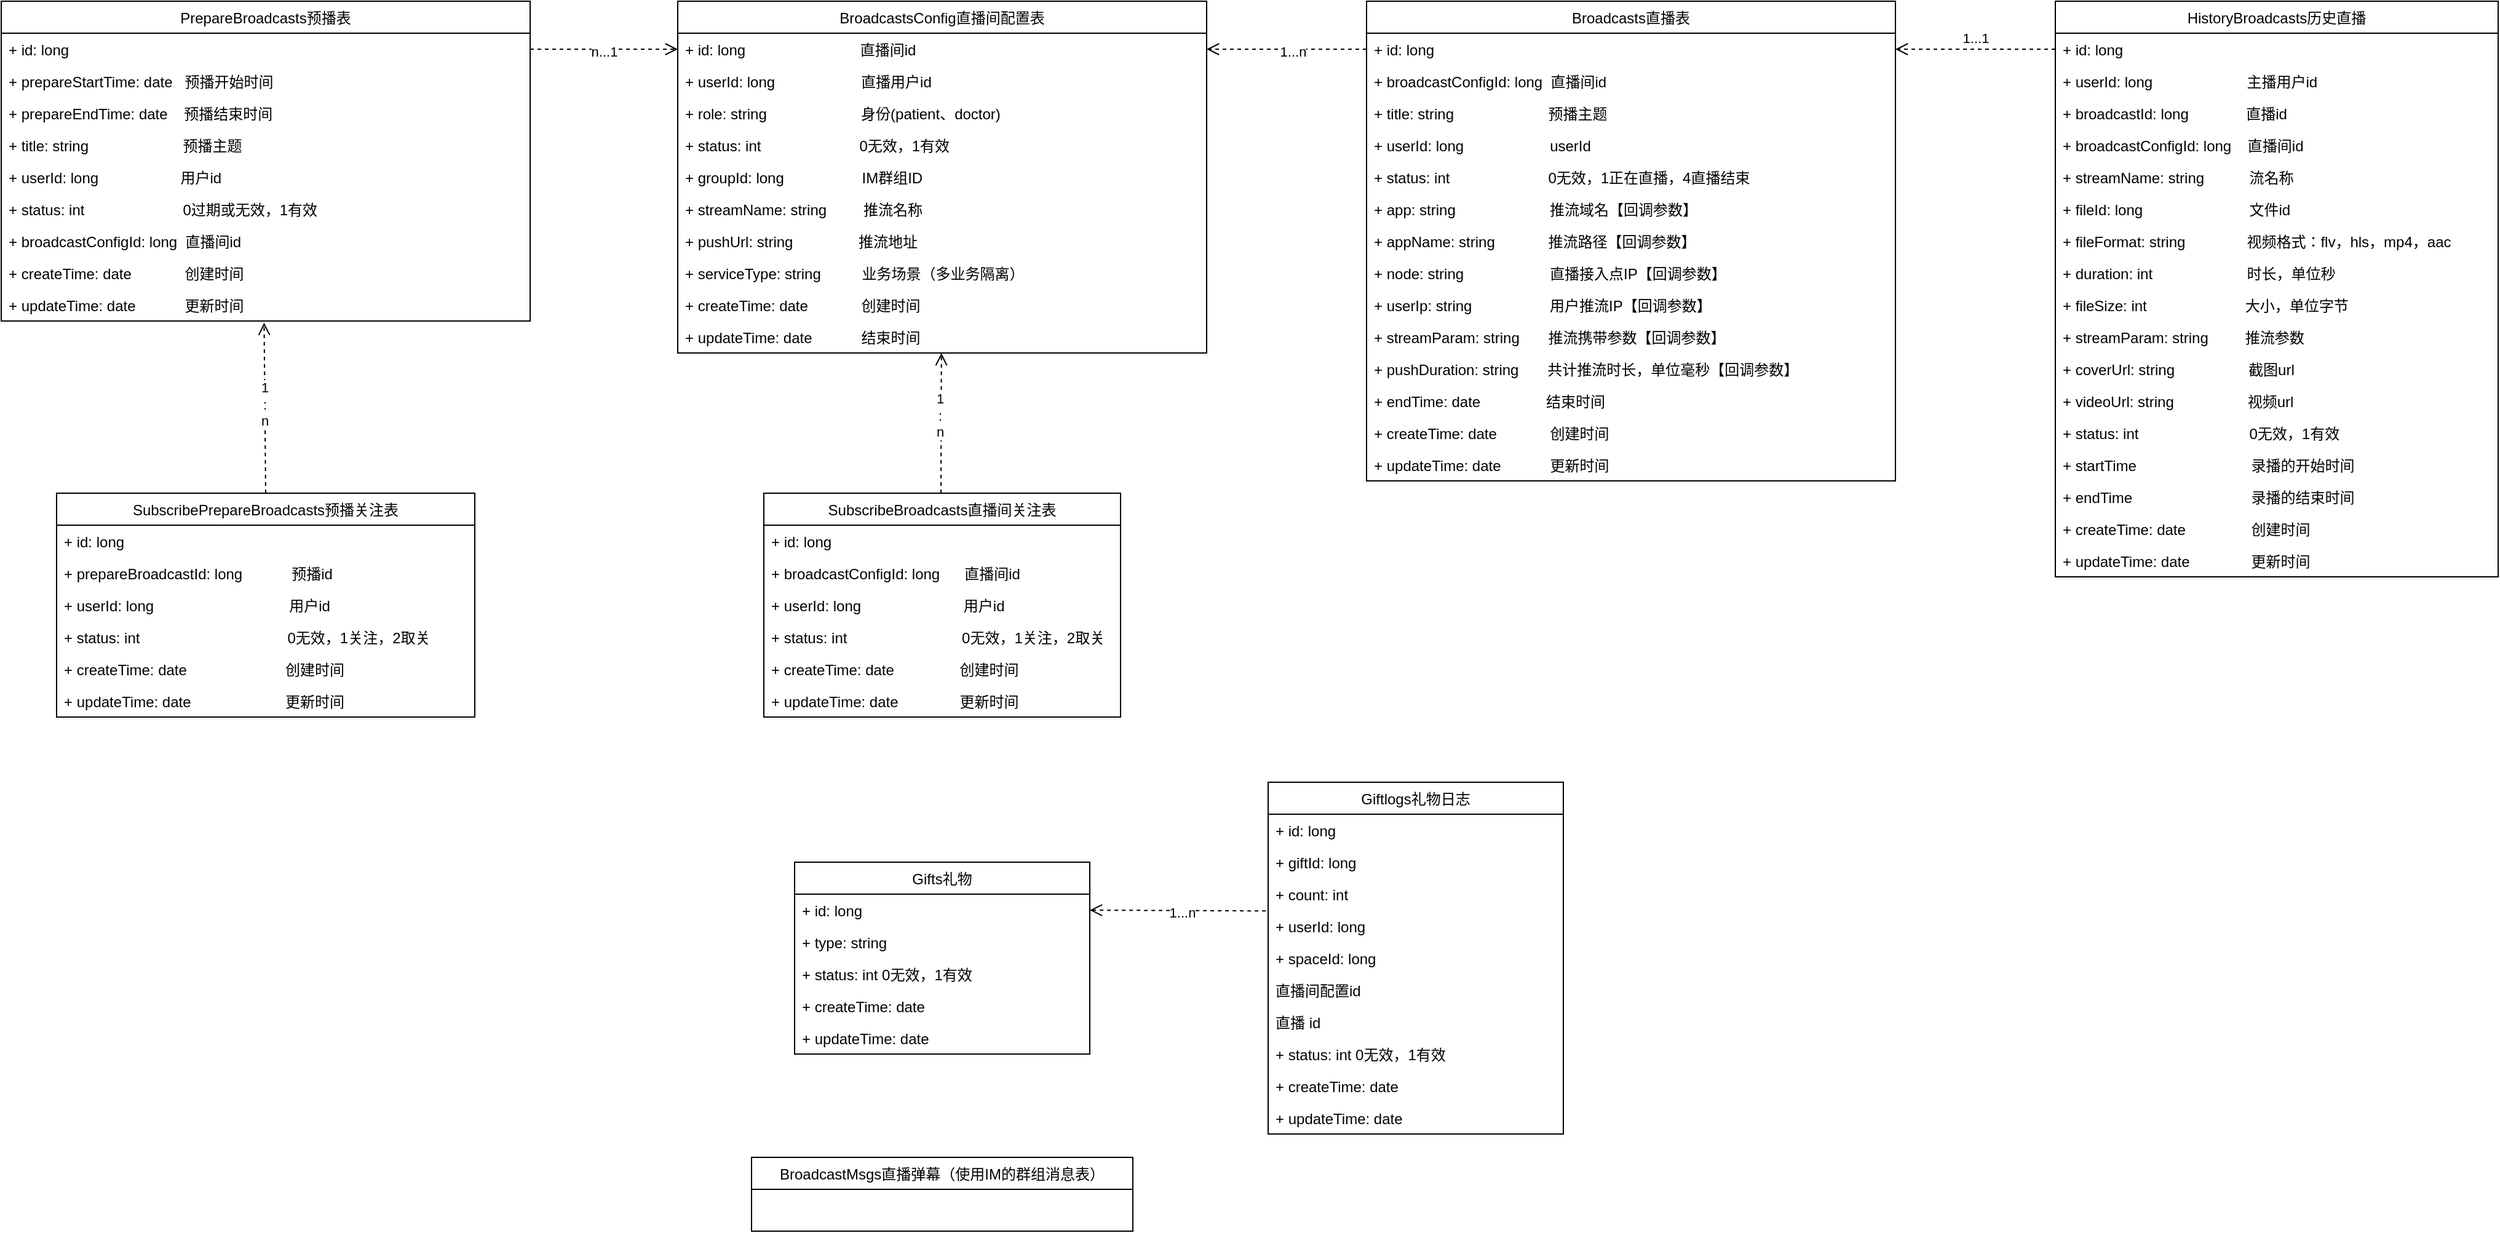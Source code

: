 <mxfile version="13.1.11" type="github">
  <diagram id="NYbHi9VWummK1k-Ksz4C" name="Page-1">
    <mxGraphModel dx="2687" dy="1718" grid="1" gridSize="10" guides="1" tooltips="1" connect="1" arrows="1" fold="1" page="1" pageScale="1" pageWidth="827" pageHeight="1169" math="0" shadow="0">
      <root>
        <mxCell id="0" />
        <mxCell id="1" parent="0" />
        <mxCell id="_Sg_oN3kfxwypQQNNQwl-181" value="BroadcastsConfig直播间配置表" style="swimlane;fontStyle=0;childLayout=stackLayout;horizontal=1;startSize=26;fillColor=none;horizontalStack=0;resizeParent=1;resizeParentMax=0;resizeLast=0;collapsible=1;marginBottom=0;" vertex="1" parent="1">
          <mxGeometry x="-280" y="-80" width="430" height="286" as="geometry" />
        </mxCell>
        <mxCell id="_Sg_oN3kfxwypQQNNQwl-182" value="+ id: long                            直播间id" style="text;strokeColor=none;fillColor=none;align=left;verticalAlign=top;spacingLeft=4;spacingRight=4;overflow=hidden;rotatable=0;points=[[0,0.5],[1,0.5]];portConstraint=eastwest;" vertex="1" parent="_Sg_oN3kfxwypQQNNQwl-181">
          <mxGeometry y="26" width="430" height="26" as="geometry" />
        </mxCell>
        <mxCell id="_Sg_oN3kfxwypQQNNQwl-201" value="+ userId: long                     直播用户id" style="text;strokeColor=none;fillColor=none;align=left;verticalAlign=top;spacingLeft=4;spacingRight=4;overflow=hidden;rotatable=0;points=[[0,0.5],[1,0.5]];portConstraint=eastwest;" vertex="1" parent="_Sg_oN3kfxwypQQNNQwl-181">
          <mxGeometry y="52" width="430" height="26" as="geometry" />
        </mxCell>
        <mxCell id="_Sg_oN3kfxwypQQNNQwl-186" value="+ role: string                       身份(patient、doctor)" style="text;strokeColor=none;fillColor=none;align=left;verticalAlign=top;spacingLeft=4;spacingRight=4;overflow=hidden;rotatable=0;points=[[0,0.5],[1,0.5]];portConstraint=eastwest;" vertex="1" parent="_Sg_oN3kfxwypQQNNQwl-181">
          <mxGeometry y="78" width="430" height="26" as="geometry" />
        </mxCell>
        <mxCell id="_Sg_oN3kfxwypQQNNQwl-187" value="+ status: int                        0无效，1有效" style="text;strokeColor=none;fillColor=none;align=left;verticalAlign=top;spacingLeft=4;spacingRight=4;overflow=hidden;rotatable=0;points=[[0,0.5],[1,0.5]];portConstraint=eastwest;" vertex="1" parent="_Sg_oN3kfxwypQQNNQwl-181">
          <mxGeometry y="104" width="430" height="26" as="geometry" />
        </mxCell>
        <mxCell id="_Sg_oN3kfxwypQQNNQwl-189" value="+ groupId: long                   IM群组ID" style="text;strokeColor=none;fillColor=none;align=left;verticalAlign=top;spacingLeft=4;spacingRight=4;overflow=hidden;rotatable=0;points=[[0,0.5],[1,0.5]];portConstraint=eastwest;" vertex="1" parent="_Sg_oN3kfxwypQQNNQwl-181">
          <mxGeometry y="130" width="430" height="26" as="geometry" />
        </mxCell>
        <mxCell id="_Sg_oN3kfxwypQQNNQwl-202" value="+ streamName: string         推流名称" style="text;strokeColor=none;fillColor=none;align=left;verticalAlign=top;spacingLeft=4;spacingRight=4;overflow=hidden;rotatable=0;points=[[0,0.5],[1,0.5]];portConstraint=eastwest;" vertex="1" parent="_Sg_oN3kfxwypQQNNQwl-181">
          <mxGeometry y="156" width="430" height="26" as="geometry" />
        </mxCell>
        <mxCell id="_Sg_oN3kfxwypQQNNQwl-205" value="+ pushUrl: string                推流地址" style="text;strokeColor=none;fillColor=none;align=left;verticalAlign=top;spacingLeft=4;spacingRight=4;overflow=hidden;rotatable=0;points=[[0,0.5],[1,0.5]];portConstraint=eastwest;" vertex="1" parent="_Sg_oN3kfxwypQQNNQwl-181">
          <mxGeometry y="182" width="430" height="26" as="geometry" />
        </mxCell>
        <mxCell id="_Sg_oN3kfxwypQQNNQwl-192" value="+ serviceType: string          业务场景（多业务隔离）" style="text;strokeColor=none;fillColor=none;align=left;verticalAlign=top;spacingLeft=4;spacingRight=4;overflow=hidden;rotatable=0;points=[[0,0.5],[1,0.5]];portConstraint=eastwest;" vertex="1" parent="_Sg_oN3kfxwypQQNNQwl-181">
          <mxGeometry y="208" width="430" height="26" as="geometry" />
        </mxCell>
        <mxCell id="_Sg_oN3kfxwypQQNNQwl-198" value="+ createTime: date             创建时间" style="text;strokeColor=none;fillColor=none;align=left;verticalAlign=top;spacingLeft=4;spacingRight=4;overflow=hidden;rotatable=0;points=[[0,0.5],[1,0.5]];portConstraint=eastwest;" vertex="1" parent="_Sg_oN3kfxwypQQNNQwl-181">
          <mxGeometry y="234" width="430" height="26" as="geometry" />
        </mxCell>
        <mxCell id="_Sg_oN3kfxwypQQNNQwl-199" value="+ updateTime: date            结束时间" style="text;strokeColor=none;fillColor=none;align=left;verticalAlign=top;spacingLeft=4;spacingRight=4;overflow=hidden;rotatable=0;points=[[0,0.5],[1,0.5]];portConstraint=eastwest;" vertex="1" parent="_Sg_oN3kfxwypQQNNQwl-181">
          <mxGeometry y="260" width="430" height="26" as="geometry" />
        </mxCell>
        <mxCell id="_Sg_oN3kfxwypQQNNQwl-207" value="n...1" style="html=1;verticalAlign=bottom;endArrow=open;dashed=1;endSize=8;entryX=0;entryY=0.5;entryDx=0;entryDy=0;exitX=1;exitY=0.5;exitDx=0;exitDy=0;" edge="1" parent="1" source="_Sg_oN3kfxwypQQNNQwl-163" target="_Sg_oN3kfxwypQQNNQwl-182">
          <mxGeometry y="-11" relative="1" as="geometry">
            <mxPoint x="-300" y="-10" as="sourcePoint" />
            <mxPoint x="-340" y="40" as="targetPoint" />
            <mxPoint as="offset" />
          </mxGeometry>
        </mxCell>
        <mxCell id="_Sg_oN3kfxwypQQNNQwl-162" value="PrepareBroadcasts预播表" style="swimlane;fontStyle=0;childLayout=stackLayout;horizontal=1;startSize=26;fillColor=none;horizontalStack=0;resizeParent=1;resizeParentMax=0;resizeLast=0;collapsible=1;marginBottom=0;" vertex="1" parent="1">
          <mxGeometry x="-830" y="-80" width="430" height="260" as="geometry" />
        </mxCell>
        <mxCell id="_Sg_oN3kfxwypQQNNQwl-163" value="+ id: long" style="text;strokeColor=none;fillColor=none;align=left;verticalAlign=top;spacingLeft=4;spacingRight=4;overflow=hidden;rotatable=0;points=[[0,0.5],[1,0.5]];portConstraint=eastwest;" vertex="1" parent="_Sg_oN3kfxwypQQNNQwl-162">
          <mxGeometry y="26" width="430" height="26" as="geometry" />
        </mxCell>
        <mxCell id="_Sg_oN3kfxwypQQNNQwl-164" value="+ prepareStartTime: date   预播开始时间" style="text;strokeColor=none;fillColor=none;align=left;verticalAlign=top;spacingLeft=4;spacingRight=4;overflow=hidden;rotatable=0;points=[[0,0.5],[1,0.5]];portConstraint=eastwest;" vertex="1" parent="_Sg_oN3kfxwypQQNNQwl-162">
          <mxGeometry y="52" width="430" height="26" as="geometry" />
        </mxCell>
        <mxCell id="_Sg_oN3kfxwypQQNNQwl-165" value="+ prepareEndTime: date    预播结束时间" style="text;strokeColor=none;fillColor=none;align=left;verticalAlign=top;spacingLeft=4;spacingRight=4;overflow=hidden;rotatable=0;points=[[0,0.5],[1,0.5]];portConstraint=eastwest;" vertex="1" parent="_Sg_oN3kfxwypQQNNQwl-162">
          <mxGeometry y="78" width="430" height="26" as="geometry" />
        </mxCell>
        <mxCell id="_Sg_oN3kfxwypQQNNQwl-166" value="+ title: string                       预播主题" style="text;strokeColor=none;fillColor=none;align=left;verticalAlign=top;spacingLeft=4;spacingRight=4;overflow=hidden;rotatable=0;points=[[0,0.5],[1,0.5]];portConstraint=eastwest;" vertex="1" parent="_Sg_oN3kfxwypQQNNQwl-162">
          <mxGeometry y="104" width="430" height="26" as="geometry" />
        </mxCell>
        <mxCell id="_Sg_oN3kfxwypQQNNQwl-167" value="+ userId: long                    用户id" style="text;strokeColor=none;fillColor=none;align=left;verticalAlign=top;spacingLeft=4;spacingRight=4;overflow=hidden;rotatable=0;points=[[0,0.5],[1,0.5]];portConstraint=eastwest;" vertex="1" parent="_Sg_oN3kfxwypQQNNQwl-162">
          <mxGeometry y="130" width="430" height="26" as="geometry" />
        </mxCell>
        <mxCell id="_Sg_oN3kfxwypQQNNQwl-168" value="+ status: int                        0过期或无效，1有效" style="text;strokeColor=none;fillColor=none;align=left;verticalAlign=top;spacingLeft=4;spacingRight=4;overflow=hidden;rotatable=0;points=[[0,0.5],[1,0.5]];portConstraint=eastwest;" vertex="1" parent="_Sg_oN3kfxwypQQNNQwl-162">
          <mxGeometry y="156" width="430" height="26" as="geometry" />
        </mxCell>
        <mxCell id="_Sg_oN3kfxwypQQNNQwl-169" value="+ broadcastConfigId: long  直播间id" style="text;strokeColor=none;fillColor=none;align=left;verticalAlign=top;spacingLeft=4;spacingRight=4;overflow=hidden;rotatable=0;points=[[0,0.5],[1,0.5]];portConstraint=eastwest;" vertex="1" parent="_Sg_oN3kfxwypQQNNQwl-162">
          <mxGeometry y="182" width="430" height="26" as="geometry" />
        </mxCell>
        <mxCell id="_Sg_oN3kfxwypQQNNQwl-179" value="+ createTime: date             创建时间" style="text;strokeColor=none;fillColor=none;align=left;verticalAlign=top;spacingLeft=4;spacingRight=4;overflow=hidden;rotatable=0;points=[[0,0.5],[1,0.5]];portConstraint=eastwest;" vertex="1" parent="_Sg_oN3kfxwypQQNNQwl-162">
          <mxGeometry y="208" width="430" height="26" as="geometry" />
        </mxCell>
        <mxCell id="_Sg_oN3kfxwypQQNNQwl-180" value="+ updateTime: date            更新时间" style="text;strokeColor=none;fillColor=none;align=left;verticalAlign=top;spacingLeft=4;spacingRight=4;overflow=hidden;rotatable=0;points=[[0,0.5],[1,0.5]];portConstraint=eastwest;" vertex="1" parent="_Sg_oN3kfxwypQQNNQwl-162">
          <mxGeometry y="234" width="430" height="26" as="geometry" />
        </mxCell>
        <mxCell id="_Sg_oN3kfxwypQQNNQwl-1" value="Broadcasts直播表" style="swimlane;fontStyle=0;childLayout=stackLayout;horizontal=1;startSize=26;fillColor=none;horizontalStack=0;resizeParent=1;resizeParentMax=0;resizeLast=0;collapsible=1;marginBottom=0;" vertex="1" parent="1">
          <mxGeometry x="280" y="-80" width="430" height="390" as="geometry" />
        </mxCell>
        <mxCell id="_Sg_oN3kfxwypQQNNQwl-2" value="+ id: long" style="text;strokeColor=none;fillColor=none;align=left;verticalAlign=top;spacingLeft=4;spacingRight=4;overflow=hidden;rotatable=0;points=[[0,0.5],[1,0.5]];portConstraint=eastwest;" vertex="1" parent="_Sg_oN3kfxwypQQNNQwl-1">
          <mxGeometry y="26" width="430" height="26" as="geometry" />
        </mxCell>
        <mxCell id="_Sg_oN3kfxwypQQNNQwl-203" value="+ broadcastConfigId: long  直播间id" style="text;strokeColor=none;fillColor=none;align=left;verticalAlign=top;spacingLeft=4;spacingRight=4;overflow=hidden;rotatable=0;points=[[0,0.5],[1,0.5]];portConstraint=eastwest;" vertex="1" parent="_Sg_oN3kfxwypQQNNQwl-1">
          <mxGeometry y="52" width="430" height="26" as="geometry" />
        </mxCell>
        <mxCell id="_Sg_oN3kfxwypQQNNQwl-5" value="+ title: string                       预播主题" style="text;strokeColor=none;fillColor=none;align=left;verticalAlign=top;spacingLeft=4;spacingRight=4;overflow=hidden;rotatable=0;points=[[0,0.5],[1,0.5]];portConstraint=eastwest;" vertex="1" parent="_Sg_oN3kfxwypQQNNQwl-1">
          <mxGeometry y="78" width="430" height="26" as="geometry" />
        </mxCell>
        <mxCell id="_Sg_oN3kfxwypQQNNQwl-42" value="+ userId: long                     userId" style="text;strokeColor=none;fillColor=none;align=left;verticalAlign=top;spacingLeft=4;spacingRight=4;overflow=hidden;rotatable=0;points=[[0,0.5],[1,0.5]];portConstraint=eastwest;" vertex="1" parent="_Sg_oN3kfxwypQQNNQwl-1">
          <mxGeometry y="104" width="430" height="26" as="geometry" />
        </mxCell>
        <mxCell id="_Sg_oN3kfxwypQQNNQwl-6" value="+ status: int                        0无效，1正在直播，4直播结束" style="text;strokeColor=none;fillColor=none;align=left;verticalAlign=top;spacingLeft=4;spacingRight=4;overflow=hidden;rotatable=0;points=[[0,0.5],[1,0.5]];portConstraint=eastwest;" vertex="1" parent="_Sg_oN3kfxwypQQNNQwl-1">
          <mxGeometry y="130" width="430" height="26" as="geometry" />
        </mxCell>
        <mxCell id="_Sg_oN3kfxwypQQNNQwl-114" value="+ app: string                       推流域名【回调参数】" style="text;strokeColor=none;fillColor=none;align=left;verticalAlign=top;spacingLeft=4;spacingRight=4;overflow=hidden;rotatable=0;points=[[0,0.5],[1,0.5]];portConstraint=eastwest;" vertex="1" parent="_Sg_oN3kfxwypQQNNQwl-1">
          <mxGeometry y="156" width="430" height="26" as="geometry" />
        </mxCell>
        <mxCell id="_Sg_oN3kfxwypQQNNQwl-118" value="+ appName: string             推流路径【回调参数】" style="text;strokeColor=none;fillColor=none;align=left;verticalAlign=top;spacingLeft=4;spacingRight=4;overflow=hidden;rotatable=0;points=[[0,0.5],[1,0.5]];portConstraint=eastwest;" vertex="1" parent="_Sg_oN3kfxwypQQNNQwl-1">
          <mxGeometry y="182" width="430" height="26" as="geometry" />
        </mxCell>
        <mxCell id="_Sg_oN3kfxwypQQNNQwl-119" value="+ node: string                     直播接入点IP【回调参数】" style="text;strokeColor=none;fillColor=none;align=left;verticalAlign=top;spacingLeft=4;spacingRight=4;overflow=hidden;rotatable=0;points=[[0,0.5],[1,0.5]];portConstraint=eastwest;" vertex="1" parent="_Sg_oN3kfxwypQQNNQwl-1">
          <mxGeometry y="208" width="430" height="26" as="geometry" />
        </mxCell>
        <mxCell id="_Sg_oN3kfxwypQQNNQwl-120" value="+ userIp: string                   用户推流IP【回调参数】" style="text;strokeColor=none;fillColor=none;align=left;verticalAlign=top;spacingLeft=4;spacingRight=4;overflow=hidden;rotatable=0;points=[[0,0.5],[1,0.5]];portConstraint=eastwest;" vertex="1" parent="_Sg_oN3kfxwypQQNNQwl-1">
          <mxGeometry y="234" width="430" height="26" as="geometry" />
        </mxCell>
        <mxCell id="_Sg_oN3kfxwypQQNNQwl-121" value="+ streamParam: string       推流携带参数【回调参数】" style="text;strokeColor=none;fillColor=none;align=left;verticalAlign=top;spacingLeft=4;spacingRight=4;overflow=hidden;rotatable=0;points=[[0,0.5],[1,0.5]];portConstraint=eastwest;" vertex="1" parent="_Sg_oN3kfxwypQQNNQwl-1">
          <mxGeometry y="260" width="430" height="26" as="geometry" />
        </mxCell>
        <mxCell id="_Sg_oN3kfxwypQQNNQwl-123" value="+ pushDuration: string       共计推流时长，单位毫秒【回调参数】" style="text;strokeColor=none;fillColor=none;align=left;verticalAlign=top;spacingLeft=4;spacingRight=4;overflow=hidden;rotatable=0;points=[[0,0.5],[1,0.5]];portConstraint=eastwest;" vertex="1" parent="_Sg_oN3kfxwypQQNNQwl-1">
          <mxGeometry y="286" width="430" height="26" as="geometry" />
        </mxCell>
        <mxCell id="_Sg_oN3kfxwypQQNNQwl-4" value="+ endTime: date                结束时间" style="text;strokeColor=none;fillColor=none;align=left;verticalAlign=top;spacingLeft=4;spacingRight=4;overflow=hidden;rotatable=0;points=[[0,0.5],[1,0.5]];portConstraint=eastwest;" vertex="1" parent="_Sg_oN3kfxwypQQNNQwl-1">
          <mxGeometry y="312" width="430" height="26" as="geometry" />
        </mxCell>
        <mxCell id="_Sg_oN3kfxwypQQNNQwl-17" value="+ createTime: date             创建时间" style="text;strokeColor=none;fillColor=none;align=left;verticalAlign=top;spacingLeft=4;spacingRight=4;overflow=hidden;rotatable=0;points=[[0,0.5],[1,0.5]];portConstraint=eastwest;" vertex="1" parent="_Sg_oN3kfxwypQQNNQwl-1">
          <mxGeometry y="338" width="430" height="26" as="geometry" />
        </mxCell>
        <mxCell id="_Sg_oN3kfxwypQQNNQwl-18" value="+ updateTime: date            更新时间" style="text;strokeColor=none;fillColor=none;align=left;verticalAlign=top;spacingLeft=4;spacingRight=4;overflow=hidden;rotatable=0;points=[[0,0.5],[1,0.5]];portConstraint=eastwest;" vertex="1" parent="_Sg_oN3kfxwypQQNNQwl-1">
          <mxGeometry y="364" width="430" height="26" as="geometry" />
        </mxCell>
        <mxCell id="_Sg_oN3kfxwypQQNNQwl-208" value="1...n" style="html=1;verticalAlign=bottom;endArrow=open;dashed=1;endSize=8;entryX=1;entryY=0.5;entryDx=0;entryDy=0;exitX=0;exitY=0.5;exitDx=0;exitDy=0;" edge="1" parent="1" source="_Sg_oN3kfxwypQQNNQwl-2" target="_Sg_oN3kfxwypQQNNQwl-182">
          <mxGeometry x="-0.077" y="11" relative="1" as="geometry">
            <mxPoint y="270" as="sourcePoint" />
            <mxPoint x="50" y="300" as="targetPoint" />
            <mxPoint as="offset" />
          </mxGeometry>
        </mxCell>
        <mxCell id="_Sg_oN3kfxwypQQNNQwl-22" value="HistoryBroadcasts历史直播" style="swimlane;fontStyle=0;childLayout=stackLayout;horizontal=1;startSize=26;fillColor=none;horizontalStack=0;resizeParent=1;resizeParentMax=0;resizeLast=0;collapsible=1;marginBottom=0;" vertex="1" parent="1">
          <mxGeometry x="840" y="-80" width="360" height="468" as="geometry" />
        </mxCell>
        <mxCell id="_Sg_oN3kfxwypQQNNQwl-23" value="+ id: long" style="text;strokeColor=none;fillColor=none;align=left;verticalAlign=top;spacingLeft=4;spacingRight=4;overflow=hidden;rotatable=0;points=[[0,0.5],[1,0.5]];portConstraint=eastwest;" vertex="1" parent="_Sg_oN3kfxwypQQNNQwl-22">
          <mxGeometry y="26" width="360" height="26" as="geometry" />
        </mxCell>
        <mxCell id="_Sg_oN3kfxwypQQNNQwl-24" value="+ userId: long                       主播用户id" style="text;strokeColor=none;fillColor=none;align=left;verticalAlign=top;spacingLeft=4;spacingRight=4;overflow=hidden;rotatable=0;points=[[0,0.5],[1,0.5]];portConstraint=eastwest;" vertex="1" parent="_Sg_oN3kfxwypQQNNQwl-22">
          <mxGeometry y="52" width="360" height="26" as="geometry" />
        </mxCell>
        <mxCell id="_Sg_oN3kfxwypQQNNQwl-209" value="+ broadcastId: long              直播id" style="text;strokeColor=none;fillColor=none;align=left;verticalAlign=top;spacingLeft=4;spacingRight=4;overflow=hidden;rotatable=0;points=[[0,0.5],[1,0.5]];portConstraint=eastwest;" vertex="1" parent="_Sg_oN3kfxwypQQNNQwl-22">
          <mxGeometry y="78" width="360" height="26" as="geometry" />
        </mxCell>
        <mxCell id="_Sg_oN3kfxwypQQNNQwl-206" value="+ broadcastConfigId: long    直播间id" style="text;strokeColor=none;fillColor=none;align=left;verticalAlign=top;spacingLeft=4;spacingRight=4;overflow=hidden;rotatable=0;points=[[0,0.5],[1,0.5]];portConstraint=eastwest;" vertex="1" parent="_Sg_oN3kfxwypQQNNQwl-22">
          <mxGeometry y="104" width="360" height="26" as="geometry" />
        </mxCell>
        <mxCell id="_Sg_oN3kfxwypQQNNQwl-28" value="+ streamName: string           流名称" style="text;strokeColor=none;fillColor=none;align=left;verticalAlign=top;spacingLeft=4;spacingRight=4;overflow=hidden;rotatable=0;points=[[0,0.5],[1,0.5]];portConstraint=eastwest;" vertex="1" parent="_Sg_oN3kfxwypQQNNQwl-22">
          <mxGeometry y="130" width="360" height="26" as="geometry" />
        </mxCell>
        <mxCell id="_Sg_oN3kfxwypQQNNQwl-109" value="+ fileId: long                          文件id" style="text;strokeColor=none;fillColor=none;align=left;verticalAlign=top;spacingLeft=4;spacingRight=4;overflow=hidden;rotatable=0;points=[[0,0.5],[1,0.5]];portConstraint=eastwest;" vertex="1" parent="_Sg_oN3kfxwypQQNNQwl-22">
          <mxGeometry y="156" width="360" height="26" as="geometry" />
        </mxCell>
        <mxCell id="_Sg_oN3kfxwypQQNNQwl-110" value="+ fileFormat: string               视频格式：flv，hls，mp4，aac" style="text;strokeColor=none;fillColor=none;align=left;verticalAlign=top;spacingLeft=4;spacingRight=4;overflow=hidden;rotatable=0;points=[[0,0.5],[1,0.5]];portConstraint=eastwest;" vertex="1" parent="_Sg_oN3kfxwypQQNNQwl-22">
          <mxGeometry y="182" width="360" height="26" as="geometry" />
        </mxCell>
        <mxCell id="_Sg_oN3kfxwypQQNNQwl-111" value="+ duration: int                       时长，单位秒           " style="text;strokeColor=none;fillColor=none;align=left;verticalAlign=top;spacingLeft=4;spacingRight=4;overflow=hidden;rotatable=0;points=[[0,0.5],[1,0.5]];portConstraint=eastwest;" vertex="1" parent="_Sg_oN3kfxwypQQNNQwl-22">
          <mxGeometry y="208" width="360" height="26" as="geometry" />
        </mxCell>
        <mxCell id="_Sg_oN3kfxwypQQNNQwl-112" value="+ fileSize: int                        大小，单位字节           " style="text;strokeColor=none;fillColor=none;align=left;verticalAlign=top;spacingLeft=4;spacingRight=4;overflow=hidden;rotatable=0;points=[[0,0.5],[1,0.5]];portConstraint=eastwest;" vertex="1" parent="_Sg_oN3kfxwypQQNNQwl-22">
          <mxGeometry y="234" width="360" height="26" as="geometry" />
        </mxCell>
        <mxCell id="_Sg_oN3kfxwypQQNNQwl-113" value="+ streamParam: string         推流参数           " style="text;strokeColor=none;fillColor=none;align=left;verticalAlign=top;spacingLeft=4;spacingRight=4;overflow=hidden;rotatable=0;points=[[0,0.5],[1,0.5]];portConstraint=eastwest;" vertex="1" parent="_Sg_oN3kfxwypQQNNQwl-22">
          <mxGeometry y="260" width="360" height="26" as="geometry" />
        </mxCell>
        <mxCell id="_Sg_oN3kfxwypQQNNQwl-38" value="+ coverUrl: string                  截图url" style="text;strokeColor=none;fillColor=none;align=left;verticalAlign=top;spacingLeft=4;spacingRight=4;overflow=hidden;rotatable=0;points=[[0,0.5],[1,0.5]];portConstraint=eastwest;" vertex="1" parent="_Sg_oN3kfxwypQQNNQwl-22">
          <mxGeometry y="286" width="360" height="26" as="geometry" />
        </mxCell>
        <mxCell id="_Sg_oN3kfxwypQQNNQwl-49" value="+ videoUrl: string                  视频url" style="text;strokeColor=none;fillColor=none;align=left;verticalAlign=top;spacingLeft=4;spacingRight=4;overflow=hidden;rotatable=0;points=[[0,0.5],[1,0.5]];portConstraint=eastwest;" vertex="1" parent="_Sg_oN3kfxwypQQNNQwl-22">
          <mxGeometry y="312" width="360" height="26" as="geometry" />
        </mxCell>
        <mxCell id="_Sg_oN3kfxwypQQNNQwl-29" value="+ status: int                           0无效，1有效" style="text;strokeColor=none;fillColor=none;align=left;verticalAlign=top;spacingLeft=4;spacingRight=4;overflow=hidden;rotatable=0;points=[[0,0.5],[1,0.5]];portConstraint=eastwest;" vertex="1" parent="_Sg_oN3kfxwypQQNNQwl-22">
          <mxGeometry y="338" width="360" height="26" as="geometry" />
        </mxCell>
        <mxCell id="_Sg_oN3kfxwypQQNNQwl-154" value="+ startTime                            录播的开始时间" style="text;strokeColor=none;fillColor=none;align=left;verticalAlign=top;spacingLeft=4;spacingRight=4;overflow=hidden;rotatable=0;points=[[0,0.5],[1,0.5]];portConstraint=eastwest;" vertex="1" parent="_Sg_oN3kfxwypQQNNQwl-22">
          <mxGeometry y="364" width="360" height="26" as="geometry" />
        </mxCell>
        <mxCell id="_Sg_oN3kfxwypQQNNQwl-155" value="+ endTime                             录播的结束时间" style="text;strokeColor=none;fillColor=none;align=left;verticalAlign=top;spacingLeft=4;spacingRight=4;overflow=hidden;rotatable=0;points=[[0,0.5],[1,0.5]];portConstraint=eastwest;" vertex="1" parent="_Sg_oN3kfxwypQQNNQwl-22">
          <mxGeometry y="390" width="360" height="26" as="geometry" />
        </mxCell>
        <mxCell id="_Sg_oN3kfxwypQQNNQwl-26" value="+ createTime: date                创建时间" style="text;strokeColor=none;fillColor=none;align=left;verticalAlign=top;spacingLeft=4;spacingRight=4;overflow=hidden;rotatable=0;points=[[0,0.5],[1,0.5]];portConstraint=eastwest;" vertex="1" parent="_Sg_oN3kfxwypQQNNQwl-22">
          <mxGeometry y="416" width="360" height="26" as="geometry" />
        </mxCell>
        <mxCell id="_Sg_oN3kfxwypQQNNQwl-27" value="+ updateTime: date               更新时间" style="text;strokeColor=none;fillColor=none;align=left;verticalAlign=top;spacingLeft=4;spacingRight=4;overflow=hidden;rotatable=0;points=[[0,0.5],[1,0.5]];portConstraint=eastwest;" vertex="1" parent="_Sg_oN3kfxwypQQNNQwl-22">
          <mxGeometry y="442" width="360" height="26" as="geometry" />
        </mxCell>
        <mxCell id="_Sg_oN3kfxwypQQNNQwl-210" value="1...1" style="html=1;verticalAlign=bottom;endArrow=open;dashed=1;endSize=8;entryX=1;entryY=0.5;entryDx=0;entryDy=0;exitX=0;exitY=0.5;exitDx=0;exitDy=0;" edge="1" parent="1" source="_Sg_oN3kfxwypQQNNQwl-23" target="_Sg_oN3kfxwypQQNNQwl-2">
          <mxGeometry relative="1" as="geometry">
            <mxPoint x="720" y="-120" as="sourcePoint" />
            <mxPoint x="590" y="-120" as="targetPoint" />
          </mxGeometry>
        </mxCell>
        <mxCell id="_Sg_oN3kfxwypQQNNQwl-102" value="SubscribePrepareBroadcasts预播关注表" style="swimlane;fontStyle=0;childLayout=stackLayout;horizontal=1;startSize=26;fillColor=none;horizontalStack=0;resizeParent=1;resizeParentMax=0;resizeLast=0;collapsible=1;marginBottom=0;" vertex="1" parent="1">
          <mxGeometry x="-785" y="320" width="340" height="182" as="geometry" />
        </mxCell>
        <mxCell id="_Sg_oN3kfxwypQQNNQwl-103" value="+ id: long" style="text;strokeColor=none;fillColor=none;align=left;verticalAlign=top;spacingLeft=4;spacingRight=4;overflow=hidden;rotatable=0;points=[[0,0.5],[1,0.5]];portConstraint=eastwest;" vertex="1" parent="_Sg_oN3kfxwypQQNNQwl-102">
          <mxGeometry y="26" width="340" height="26" as="geometry" />
        </mxCell>
        <mxCell id="_Sg_oN3kfxwypQQNNQwl-104" value="+ prepareBroadcastId: long            预播id" style="text;strokeColor=none;fillColor=none;align=left;verticalAlign=top;spacingLeft=4;spacingRight=4;overflow=hidden;rotatable=0;points=[[0,0.5],[1,0.5]];portConstraint=eastwest;" vertex="1" parent="_Sg_oN3kfxwypQQNNQwl-102">
          <mxGeometry y="52" width="340" height="26" as="geometry" />
        </mxCell>
        <mxCell id="_Sg_oN3kfxwypQQNNQwl-105" value="+ userId: long                                 用户id" style="text;strokeColor=none;fillColor=none;align=left;verticalAlign=top;spacingLeft=4;spacingRight=4;overflow=hidden;rotatable=0;points=[[0,0.5],[1,0.5]];portConstraint=eastwest;" vertex="1" parent="_Sg_oN3kfxwypQQNNQwl-102">
          <mxGeometry y="78" width="340" height="26" as="geometry" />
        </mxCell>
        <mxCell id="_Sg_oN3kfxwypQQNNQwl-106" value="+ status: int                                    0无效，1关注，2取关" style="text;strokeColor=none;fillColor=none;align=left;verticalAlign=top;spacingLeft=4;spacingRight=4;overflow=hidden;rotatable=0;points=[[0,0.5],[1,0.5]];portConstraint=eastwest;" vertex="1" parent="_Sg_oN3kfxwypQQNNQwl-102">
          <mxGeometry y="104" width="340" height="26" as="geometry" />
        </mxCell>
        <mxCell id="_Sg_oN3kfxwypQQNNQwl-107" value="+ createTime: date                        创建时间" style="text;strokeColor=none;fillColor=none;align=left;verticalAlign=top;spacingLeft=4;spacingRight=4;overflow=hidden;rotatable=0;points=[[0,0.5],[1,0.5]];portConstraint=eastwest;" vertex="1" parent="_Sg_oN3kfxwypQQNNQwl-102">
          <mxGeometry y="130" width="340" height="26" as="geometry" />
        </mxCell>
        <mxCell id="_Sg_oN3kfxwypQQNNQwl-108" value="+ updateTime: date                       更新时间" style="text;strokeColor=none;fillColor=none;align=left;verticalAlign=top;spacingLeft=4;spacingRight=4;overflow=hidden;rotatable=0;points=[[0,0.5],[1,0.5]];portConstraint=eastwest;" vertex="1" parent="_Sg_oN3kfxwypQQNNQwl-102">
          <mxGeometry y="156" width="340" height="26" as="geometry" />
        </mxCell>
        <mxCell id="_Sg_oN3kfxwypQQNNQwl-10" value="SubscribeBroadcasts直播间关注表" style="swimlane;fontStyle=0;childLayout=stackLayout;horizontal=1;startSize=26;fillColor=none;horizontalStack=0;resizeParent=1;resizeParentMax=0;resizeLast=0;collapsible=1;marginBottom=0;" vertex="1" parent="1">
          <mxGeometry x="-210" y="320" width="290" height="182" as="geometry" />
        </mxCell>
        <mxCell id="_Sg_oN3kfxwypQQNNQwl-11" value="+ id: long" style="text;strokeColor=none;fillColor=none;align=left;verticalAlign=top;spacingLeft=4;spacingRight=4;overflow=hidden;rotatable=0;points=[[0,0.5],[1,0.5]];portConstraint=eastwest;" vertex="1" parent="_Sg_oN3kfxwypQQNNQwl-10">
          <mxGeometry y="26" width="290" height="26" as="geometry" />
        </mxCell>
        <mxCell id="_Sg_oN3kfxwypQQNNQwl-16" value="+ broadcastConfigId: long      直播间id" style="text;strokeColor=none;fillColor=none;align=left;verticalAlign=top;spacingLeft=4;spacingRight=4;overflow=hidden;rotatable=0;points=[[0,0.5],[1,0.5]];portConstraint=eastwest;" vertex="1" parent="_Sg_oN3kfxwypQQNNQwl-10">
          <mxGeometry y="52" width="290" height="26" as="geometry" />
        </mxCell>
        <mxCell id="_Sg_oN3kfxwypQQNNQwl-47" value="+ userId: long                         用户id" style="text;strokeColor=none;fillColor=none;align=left;verticalAlign=top;spacingLeft=4;spacingRight=4;overflow=hidden;rotatable=0;points=[[0,0.5],[1,0.5]];portConstraint=eastwest;" vertex="1" parent="_Sg_oN3kfxwypQQNNQwl-10">
          <mxGeometry y="78" width="290" height="26" as="geometry" />
        </mxCell>
        <mxCell id="_Sg_oN3kfxwypQQNNQwl-12" value="+ status: int                            0无效，1关注，2取关" style="text;strokeColor=none;fillColor=none;align=left;verticalAlign=top;spacingLeft=4;spacingRight=4;overflow=hidden;rotatable=0;points=[[0,0.5],[1,0.5]];portConstraint=eastwest;" vertex="1" parent="_Sg_oN3kfxwypQQNNQwl-10">
          <mxGeometry y="104" width="290" height="26" as="geometry" />
        </mxCell>
        <mxCell id="_Sg_oN3kfxwypQQNNQwl-13" value="+ createTime: date                创建时间" style="text;strokeColor=none;fillColor=none;align=left;verticalAlign=top;spacingLeft=4;spacingRight=4;overflow=hidden;rotatable=0;points=[[0,0.5],[1,0.5]];portConstraint=eastwest;" vertex="1" parent="_Sg_oN3kfxwypQQNNQwl-10">
          <mxGeometry y="130" width="290" height="26" as="geometry" />
        </mxCell>
        <mxCell id="_Sg_oN3kfxwypQQNNQwl-21" value="+ updateTime: date               更新时间" style="text;strokeColor=none;fillColor=none;align=left;verticalAlign=top;spacingLeft=4;spacingRight=4;overflow=hidden;rotatable=0;points=[[0,0.5],[1,0.5]];portConstraint=eastwest;" vertex="1" parent="_Sg_oN3kfxwypQQNNQwl-10">
          <mxGeometry y="156" width="290" height="26" as="geometry" />
        </mxCell>
        <mxCell id="_Sg_oN3kfxwypQQNNQwl-53" value="Gifts礼物" style="swimlane;fontStyle=0;childLayout=stackLayout;horizontal=1;startSize=26;fillColor=none;horizontalStack=0;resizeParent=1;resizeParentMax=0;resizeLast=0;collapsible=1;marginBottom=0;" vertex="1" parent="1">
          <mxGeometry x="-185" y="620" width="240" height="156" as="geometry" />
        </mxCell>
        <mxCell id="_Sg_oN3kfxwypQQNNQwl-54" value="+ id: long" style="text;strokeColor=none;fillColor=none;align=left;verticalAlign=top;spacingLeft=4;spacingRight=4;overflow=hidden;rotatable=0;points=[[0,0.5],[1,0.5]];portConstraint=eastwest;" vertex="1" parent="_Sg_oN3kfxwypQQNNQwl-53">
          <mxGeometry y="26" width="240" height="26" as="geometry" />
        </mxCell>
        <mxCell id="_Sg_oN3kfxwypQQNNQwl-60" value="+ type: string" style="text;strokeColor=none;fillColor=none;align=left;verticalAlign=top;spacingLeft=4;spacingRight=4;overflow=hidden;rotatable=0;points=[[0,0.5],[1,0.5]];portConstraint=eastwest;" vertex="1" parent="_Sg_oN3kfxwypQQNNQwl-53">
          <mxGeometry y="52" width="240" height="26" as="geometry" />
        </mxCell>
        <mxCell id="_Sg_oN3kfxwypQQNNQwl-57" value="+ status: int 0无效，1有效" style="text;strokeColor=none;fillColor=none;align=left;verticalAlign=top;spacingLeft=4;spacingRight=4;overflow=hidden;rotatable=0;points=[[0,0.5],[1,0.5]];portConstraint=eastwest;" vertex="1" parent="_Sg_oN3kfxwypQQNNQwl-53">
          <mxGeometry y="78" width="240" height="26" as="geometry" />
        </mxCell>
        <mxCell id="_Sg_oN3kfxwypQQNNQwl-58" value="+ createTime: date" style="text;strokeColor=none;fillColor=none;align=left;verticalAlign=top;spacingLeft=4;spacingRight=4;overflow=hidden;rotatable=0;points=[[0,0.5],[1,0.5]];portConstraint=eastwest;" vertex="1" parent="_Sg_oN3kfxwypQQNNQwl-53">
          <mxGeometry y="104" width="240" height="26" as="geometry" />
        </mxCell>
        <mxCell id="_Sg_oN3kfxwypQQNNQwl-59" value="+ updateTime: date" style="text;strokeColor=none;fillColor=none;align=left;verticalAlign=top;spacingLeft=4;spacingRight=4;overflow=hidden;rotatable=0;points=[[0,0.5],[1,0.5]];portConstraint=eastwest;" vertex="1" parent="_Sg_oN3kfxwypQQNNQwl-53">
          <mxGeometry y="130" width="240" height="26" as="geometry" />
        </mxCell>
        <mxCell id="_Sg_oN3kfxwypQQNNQwl-61" value="Giftlogs礼物日志" style="swimlane;fontStyle=0;childLayout=stackLayout;horizontal=1;startSize=26;fillColor=none;horizontalStack=0;resizeParent=1;resizeParentMax=0;resizeLast=0;collapsible=1;marginBottom=0;" vertex="1" parent="1">
          <mxGeometry x="200" y="555" width="240" height="286" as="geometry" />
        </mxCell>
        <mxCell id="_Sg_oN3kfxwypQQNNQwl-62" value="+ id: long" style="text;strokeColor=none;fillColor=none;align=left;verticalAlign=top;spacingLeft=4;spacingRight=4;overflow=hidden;rotatable=0;points=[[0,0.5],[1,0.5]];portConstraint=eastwest;" vertex="1" parent="_Sg_oN3kfxwypQQNNQwl-61">
          <mxGeometry y="26" width="240" height="26" as="geometry" />
        </mxCell>
        <mxCell id="_Sg_oN3kfxwypQQNNQwl-63" value="+ giftId: long" style="text;strokeColor=none;fillColor=none;align=left;verticalAlign=top;spacingLeft=4;spacingRight=4;overflow=hidden;rotatable=0;points=[[0,0.5],[1,0.5]];portConstraint=eastwest;" vertex="1" parent="_Sg_oN3kfxwypQQNNQwl-61">
          <mxGeometry y="52" width="240" height="26" as="geometry" />
        </mxCell>
        <mxCell id="_Sg_oN3kfxwypQQNNQwl-64" value="+ count: int" style="text;strokeColor=none;fillColor=none;align=left;verticalAlign=top;spacingLeft=4;spacingRight=4;overflow=hidden;rotatable=0;points=[[0,0.5],[1,0.5]];portConstraint=eastwest;" vertex="1" parent="_Sg_oN3kfxwypQQNNQwl-61">
          <mxGeometry y="78" width="240" height="26" as="geometry" />
        </mxCell>
        <mxCell id="_Sg_oN3kfxwypQQNNQwl-68" value="+ userId: long" style="text;strokeColor=none;fillColor=none;align=left;verticalAlign=top;spacingLeft=4;spacingRight=4;overflow=hidden;rotatable=0;points=[[0,0.5],[1,0.5]];portConstraint=eastwest;" vertex="1" parent="_Sg_oN3kfxwypQQNNQwl-61">
          <mxGeometry y="104" width="240" height="26" as="geometry" />
        </mxCell>
        <mxCell id="_Sg_oN3kfxwypQQNNQwl-69" value="+ spaceId: long" style="text;strokeColor=none;fillColor=none;align=left;verticalAlign=top;spacingLeft=4;spacingRight=4;overflow=hidden;rotatable=0;points=[[0,0.5],[1,0.5]];portConstraint=eastwest;" vertex="1" parent="_Sg_oN3kfxwypQQNNQwl-61">
          <mxGeometry y="130" width="240" height="26" as="geometry" />
        </mxCell>
        <mxCell id="_Sg_oN3kfxwypQQNNQwl-70" value="直播间配置id" style="text;strokeColor=none;fillColor=none;align=left;verticalAlign=top;spacingLeft=4;spacingRight=4;overflow=hidden;rotatable=0;points=[[0,0.5],[1,0.5]];portConstraint=eastwest;" vertex="1" parent="_Sg_oN3kfxwypQQNNQwl-61">
          <mxGeometry y="156" width="240" height="26" as="geometry" />
        </mxCell>
        <mxCell id="_Sg_oN3kfxwypQQNNQwl-157" value="直播 id" style="text;strokeColor=none;fillColor=none;align=left;verticalAlign=top;spacingLeft=4;spacingRight=4;overflow=hidden;rotatable=0;points=[[0,0.5],[1,0.5]];portConstraint=eastwest;" vertex="1" parent="_Sg_oN3kfxwypQQNNQwl-61">
          <mxGeometry y="182" width="240" height="26" as="geometry" />
        </mxCell>
        <mxCell id="_Sg_oN3kfxwypQQNNQwl-65" value="+ status: int 0无效，1有效" style="text;strokeColor=none;fillColor=none;align=left;verticalAlign=top;spacingLeft=4;spacingRight=4;overflow=hidden;rotatable=0;points=[[0,0.5],[1,0.5]];portConstraint=eastwest;" vertex="1" parent="_Sg_oN3kfxwypQQNNQwl-61">
          <mxGeometry y="208" width="240" height="26" as="geometry" />
        </mxCell>
        <mxCell id="_Sg_oN3kfxwypQQNNQwl-66" value="+ createTime: date" style="text;strokeColor=none;fillColor=none;align=left;verticalAlign=top;spacingLeft=4;spacingRight=4;overflow=hidden;rotatable=0;points=[[0,0.5],[1,0.5]];portConstraint=eastwest;" vertex="1" parent="_Sg_oN3kfxwypQQNNQwl-61">
          <mxGeometry y="234" width="240" height="26" as="geometry" />
        </mxCell>
        <mxCell id="_Sg_oN3kfxwypQQNNQwl-67" value="+ updateTime: date" style="text;strokeColor=none;fillColor=none;align=left;verticalAlign=top;spacingLeft=4;spacingRight=4;overflow=hidden;rotatable=0;points=[[0,0.5],[1,0.5]];portConstraint=eastwest;" vertex="1" parent="_Sg_oN3kfxwypQQNNQwl-61">
          <mxGeometry y="260" width="240" height="26" as="geometry" />
        </mxCell>
        <mxCell id="_Sg_oN3kfxwypQQNNQwl-90" value="BroadcastMsgs直播弹幕（使用IM的群组消息表）" style="swimlane;fontStyle=0;childLayout=stackLayout;horizontal=1;startSize=26;fillColor=none;horizontalStack=0;resizeParent=1;resizeParentMax=0;resizeLast=0;collapsible=1;marginBottom=0;" vertex="1" parent="1">
          <mxGeometry x="-220" y="860" width="310" height="60" as="geometry" />
        </mxCell>
        <mxCell id="_Sg_oN3kfxwypQQNNQwl-212" value="1&lt;br&gt;:&lt;br&gt;n" style="html=1;verticalAlign=bottom;endArrow=open;dashed=1;endSize=8;exitX=0.5;exitY=0;exitDx=0;exitDy=0;entryX=0.497;entryY=1.053;entryDx=0;entryDy=0;entryPerimeter=0;" edge="1" parent="1" source="_Sg_oN3kfxwypQQNNQwl-102" target="_Sg_oN3kfxwypQQNNQwl-180">
          <mxGeometry x="-0.279" y="1" relative="1" as="geometry">
            <mxPoint x="-675" y="270" as="sourcePoint" />
            <mxPoint x="-612" y="190" as="targetPoint" />
            <mxPoint as="offset" />
          </mxGeometry>
        </mxCell>
        <mxCell id="_Sg_oN3kfxwypQQNNQwl-213" value="1&lt;br&gt;:&lt;br&gt;n" style="html=1;verticalAlign=bottom;endArrow=open;dashed=1;endSize=8;entryX=0.497;entryY=1.053;entryDx=0;entryDy=0;entryPerimeter=0;" edge="1" parent="1">
          <mxGeometry x="-0.279" y="1" relative="1" as="geometry">
            <mxPoint x="-66" y="320" as="sourcePoint" />
            <mxPoint x="-65.64" y="205.998" as="targetPoint" />
            <mxPoint as="offset" />
          </mxGeometry>
        </mxCell>
        <mxCell id="_Sg_oN3kfxwypQQNNQwl-214" value="1...n" style="html=1;verticalAlign=bottom;endArrow=open;dashed=1;endSize=8;entryX=1;entryY=0.5;entryDx=0;entryDy=0;exitX=-0.008;exitY=0.025;exitDx=0;exitDy=0;exitPerimeter=0;" edge="1" parent="1" source="_Sg_oN3kfxwypQQNNQwl-68" target="_Sg_oN3kfxwypQQNNQwl-54">
          <mxGeometry x="-0.049" y="11" relative="1" as="geometry">
            <mxPoint x="120" y="734" as="sourcePoint" />
            <mxPoint x="120.36" y="619.998" as="targetPoint" />
            <mxPoint as="offset" />
          </mxGeometry>
        </mxCell>
      </root>
    </mxGraphModel>
  </diagram>
</mxfile>
